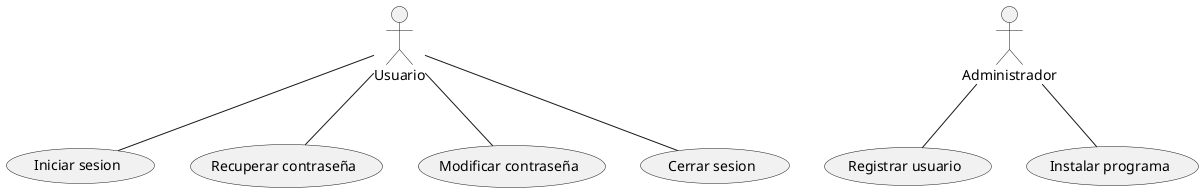 @startuml

:Usuario: as user
user -- (Iniciar sesion)
user -- (Recuperar contraseña)
user -- (Modificar contraseña)
user -- (Cerrar sesion)
:Administrador: as admin
admin -- (Registrar usuario)
admin -- (Instalar programa)


@enduml